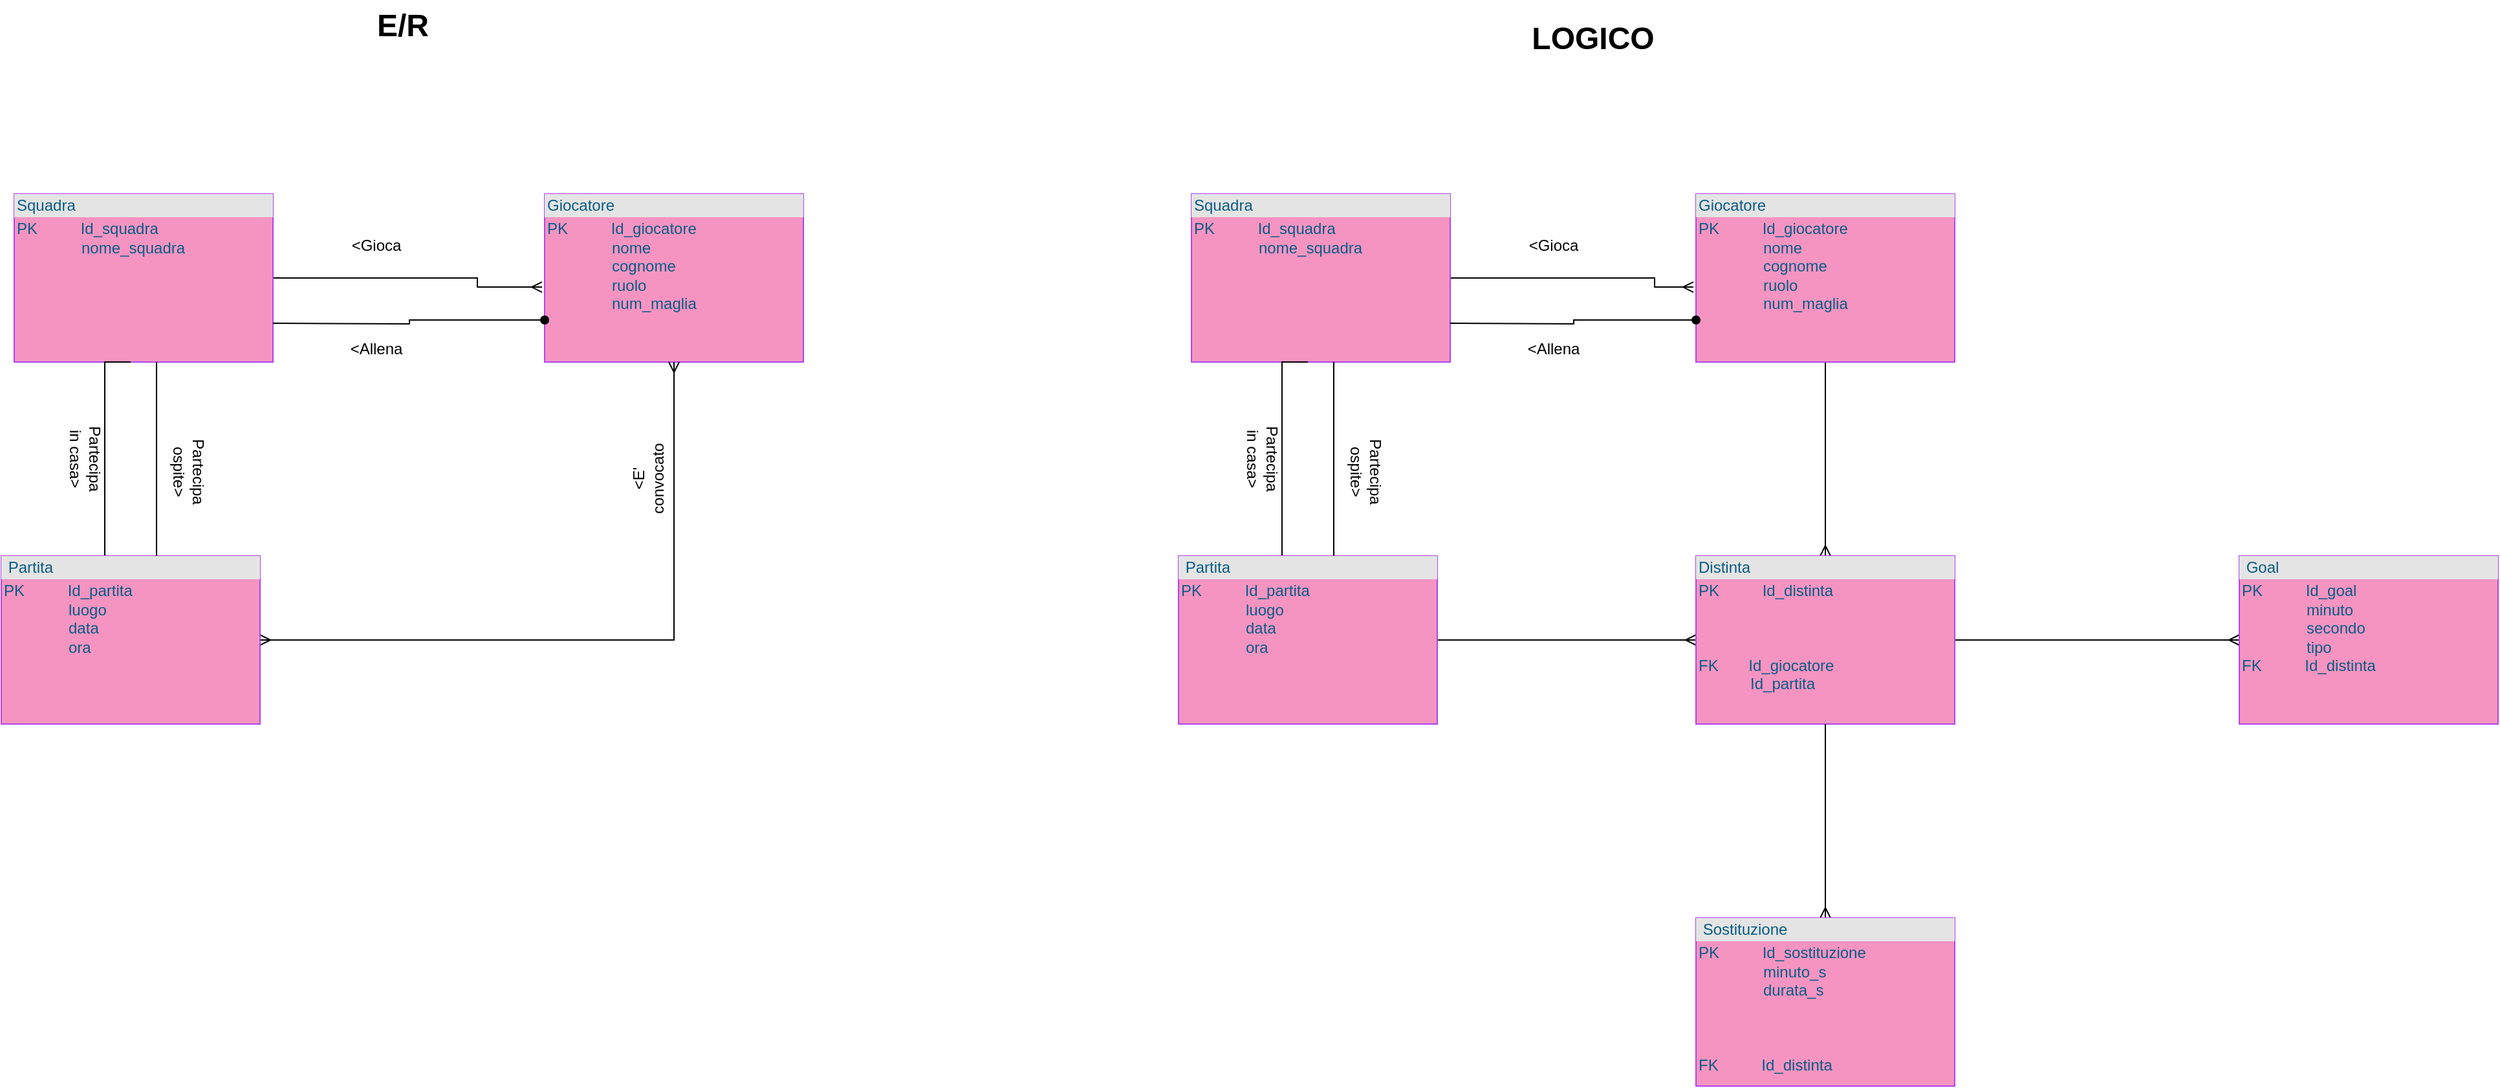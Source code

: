 <mxfile version="14.1.9" type="github">
  <diagram id="2bDOwqJw_sfWvVs7pa6u" name="Page-1">
    <mxGraphModel dx="946" dy="614" grid="1" gridSize="10" guides="1" tooltips="1" connect="1" arrows="1" fold="1" page="1" pageScale="1" pageWidth="4681" pageHeight="3300" math="0" shadow="0">
      <root>
        <mxCell id="0" />
        <mxCell id="1" parent="0" />
        <mxCell id="QjxAjl98NqmLoPKGduCA-4" value="E/R" style="text;strokeColor=none;fillColor=none;html=1;fontSize=24;fontStyle=1;verticalAlign=middle;align=center;rounded=0;sketch=0;" vertex="1" parent="1">
          <mxGeometry x="370" y="120" width="100" height="40" as="geometry" />
        </mxCell>
        <mxCell id="QjxAjl98NqmLoPKGduCA-7" style="edgeStyle=orthogonalEdgeStyle;rounded=0;orthogonalLoop=1;jettySize=auto;html=1;entryX=-0.01;entryY=0.554;entryDx=0;entryDy=0;entryPerimeter=0;endArrow=ERmany;endFill=0;" edge="1" parent="1" source="QjxAjl98NqmLoPKGduCA-5" target="QjxAjl98NqmLoPKGduCA-6">
          <mxGeometry relative="1" as="geometry">
            <Array as="points">
              <mxPoint x="478" y="335" />
            </Array>
          </mxGeometry>
        </mxCell>
        <mxCell id="QjxAjl98NqmLoPKGduCA-5" value="&lt;div style=&quot;box-sizing: border-box ; width: 100% ; background: #e4e4e4 ; padding: 2px&quot;&gt;Squadra&amp;nbsp;&lt;/div&gt;&lt;table style=&quot;width: 100% ; font-size: 1em&quot; cellpadding=&quot;2&quot; cellspacing=&quot;0&quot;&gt;&lt;tbody&gt;&lt;tr&gt;&lt;td&gt;PK&amp;nbsp; &amp;nbsp; &amp;nbsp; &amp;nbsp; &amp;nbsp; Id_squadra&lt;br&gt;&amp;nbsp; &amp;nbsp; &amp;nbsp; &amp;nbsp; &amp;nbsp; &amp;nbsp; &amp;nbsp; &amp;nbsp;nome_squadra&lt;br&gt;&amp;nbsp; &amp;nbsp; &amp;nbsp; &amp;nbsp; &amp;nbsp; &amp;nbsp; &amp;nbsp; &amp;nbsp;&lt;br&gt;&amp;nbsp; &amp;nbsp; &amp;nbsp; &amp;nbsp; &amp;nbsp; &amp;nbsp; &amp;nbsp; &amp;nbsp;&lt;/td&gt;&lt;td&gt;&lt;br&gt;&lt;/td&gt;&lt;/tr&gt;&lt;tr&gt;&lt;td&gt;&lt;/td&gt;&lt;td&gt;&lt;br&gt;&lt;br&gt;&lt;br&gt;&lt;br&gt;&lt;br&gt;&lt;br&gt;&lt;/td&gt;&lt;/tr&gt;&lt;tr&gt;&lt;td&gt;&amp;nbsp;&lt;/td&gt;&lt;td&gt;&lt;br&gt;&lt;/td&gt;&lt;/tr&gt;&lt;/tbody&gt;&lt;/table&gt;" style="verticalAlign=top;align=left;overflow=fill;html=1;fillColor=#F694C1;strokeColor=#AF45ED;fontColor=#095C86;" vertex="1" parent="1">
          <mxGeometry x="120" y="270" width="200" height="130" as="geometry" />
        </mxCell>
        <mxCell id="QjxAjl98NqmLoPKGduCA-6" value="&lt;div style=&quot;box-sizing: border-box ; width: 100% ; background: #e4e4e4 ; padding: 2px&quot;&gt;Giocatore&lt;/div&gt;&lt;table style=&quot;width: 100% ; font-size: 1em&quot; cellpadding=&quot;2&quot; cellspacing=&quot;0&quot;&gt;&lt;tbody&gt;&lt;tr&gt;&lt;td&gt;PK&amp;nbsp; &amp;nbsp; &amp;nbsp; &amp;nbsp; &amp;nbsp; Id_giocatore&lt;br&gt;&amp;nbsp; &amp;nbsp; &amp;nbsp; &amp;nbsp; &amp;nbsp; &amp;nbsp; &amp;nbsp; &amp;nbsp;nome&lt;br&gt;&amp;nbsp; &amp;nbsp; &amp;nbsp; &amp;nbsp; &amp;nbsp; &amp;nbsp; &amp;nbsp; &amp;nbsp;cognome&lt;br&gt;&amp;nbsp; &amp;nbsp; &amp;nbsp; &amp;nbsp; &amp;nbsp; &amp;nbsp; &amp;nbsp; &amp;nbsp;ruolo&lt;br&gt;&amp;nbsp; &amp;nbsp; &amp;nbsp; &amp;nbsp; &amp;nbsp; &amp;nbsp; &amp;nbsp; &amp;nbsp;num_maglia&lt;br&gt;&amp;nbsp; &amp;nbsp; &amp;nbsp; &amp;nbsp; &amp;nbsp; &amp;nbsp; &amp;nbsp; &amp;nbsp;&lt;br&gt;&amp;nbsp; &amp;nbsp; &amp;nbsp; &amp;nbsp; &amp;nbsp; &amp;nbsp; &amp;nbsp; &amp;nbsp;&lt;br&gt;&amp;nbsp; &amp;nbsp; &amp;nbsp; &amp;nbsp; &amp;nbsp; &amp;nbsp; &amp;nbsp; &amp;nbsp;&lt;/td&gt;&lt;td&gt;&lt;br&gt;&lt;/td&gt;&lt;/tr&gt;&lt;tr&gt;&lt;td&gt;&lt;br&gt;&lt;/td&gt;&lt;td&gt;&lt;br&gt;&lt;br&gt;&lt;br&gt;&lt;br&gt;&lt;br&gt;&lt;br&gt;&lt;/td&gt;&lt;/tr&gt;&lt;tr&gt;&lt;td&gt;&amp;nbsp;&lt;/td&gt;&lt;td&gt;&lt;br&gt;&lt;/td&gt;&lt;/tr&gt;&lt;/tbody&gt;&lt;/table&gt;" style="verticalAlign=top;align=left;overflow=fill;html=1;fillColor=#F694C1;strokeColor=#AF45ED;fontColor=#095C86;" vertex="1" parent="1">
          <mxGeometry x="530" y="270" width="200" height="130" as="geometry" />
        </mxCell>
        <mxCell id="QjxAjl98NqmLoPKGduCA-13" style="edgeStyle=orthogonalEdgeStyle;rounded=0;orthogonalLoop=1;jettySize=auto;html=1;entryX=0.45;entryY=1;entryDx=0;entryDy=0;entryPerimeter=0;startArrow=none;startFill=0;endArrow=none;endFill=0;" edge="1" parent="1" source="QjxAjl98NqmLoPKGduCA-8" target="QjxAjl98NqmLoPKGduCA-5">
          <mxGeometry relative="1" as="geometry">
            <Array as="points">
              <mxPoint x="190" y="400" />
            </Array>
          </mxGeometry>
        </mxCell>
        <mxCell id="QjxAjl98NqmLoPKGduCA-17" style="edgeStyle=orthogonalEdgeStyle;rounded=0;orthogonalLoop=1;jettySize=auto;html=1;entryX=0.5;entryY=1;entryDx=0;entryDy=0;startArrow=ERmany;startFill=0;endArrow=ERmany;endFill=0;" edge="1" parent="1" source="QjxAjl98NqmLoPKGduCA-8" target="QjxAjl98NqmLoPKGduCA-6">
          <mxGeometry relative="1" as="geometry" />
        </mxCell>
        <mxCell id="QjxAjl98NqmLoPKGduCA-8" value="&lt;div style=&quot;box-sizing: border-box ; width: 100% ; background: #e4e4e4 ; padding: 2px&quot;&gt;&amp;nbsp;Partita&lt;/div&gt;&lt;table style=&quot;width: 100% ; font-size: 1em&quot; cellpadding=&quot;2&quot; cellspacing=&quot;0&quot;&gt;&lt;tbody&gt;&lt;tr&gt;&lt;td&gt;PK&amp;nbsp; &amp;nbsp; &amp;nbsp; &amp;nbsp; &amp;nbsp; Id_partita&lt;br&gt;&amp;nbsp; &amp;nbsp; &amp;nbsp; &amp;nbsp; &amp;nbsp; &amp;nbsp; &amp;nbsp; &amp;nbsp;luogo&lt;br&gt;&amp;nbsp; &amp;nbsp; &amp;nbsp; &amp;nbsp; &amp;nbsp; &amp;nbsp; &amp;nbsp; &amp;nbsp;data&lt;br&gt;&amp;nbsp; &amp;nbsp; &amp;nbsp; &amp;nbsp; &amp;nbsp; &amp;nbsp; &amp;nbsp; &amp;nbsp;ora&lt;br&gt;&amp;nbsp; &amp;nbsp; &amp;nbsp; &amp;nbsp; &amp;nbsp; &amp;nbsp; &amp;nbsp; &amp;nbsp;&lt;br&gt;&amp;nbsp; &amp;nbsp; &amp;nbsp; &amp;nbsp; &amp;nbsp; &amp;nbsp; &amp;nbsp; &amp;nbsp;&lt;/td&gt;&lt;td&gt;&lt;br&gt;&lt;/td&gt;&lt;/tr&gt;&lt;tr&gt;&lt;td&gt;&lt;/td&gt;&lt;td&gt;&lt;br&gt;&lt;br&gt;&lt;br&gt;&lt;br&gt;&lt;br&gt;&lt;br&gt;&lt;/td&gt;&lt;/tr&gt;&lt;tr&gt;&lt;td&gt;&amp;nbsp;&lt;/td&gt;&lt;td&gt;&lt;br&gt;&lt;/td&gt;&lt;/tr&gt;&lt;/tbody&gt;&lt;/table&gt;" style="verticalAlign=top;align=left;overflow=fill;html=1;fillColor=#F694C1;strokeColor=#AF45ED;fontColor=#095C86;" vertex="1" parent="1">
          <mxGeometry x="110" y="550" width="200" height="130" as="geometry" />
        </mxCell>
        <mxCell id="QjxAjl98NqmLoPKGduCA-9" value="&amp;lt;Gioca" style="text;html=1;strokeColor=none;fillColor=none;align=center;verticalAlign=middle;whiteSpace=wrap;rounded=0;" vertex="1" parent="1">
          <mxGeometry x="380" y="300" width="40" height="20" as="geometry" />
        </mxCell>
        <mxCell id="QjxAjl98NqmLoPKGduCA-10" value="&amp;lt;Allena" style="text;html=1;strokeColor=none;fillColor=none;align=center;verticalAlign=middle;whiteSpace=wrap;rounded=0;" vertex="1" parent="1">
          <mxGeometry x="380" y="380" width="40" height="20" as="geometry" />
        </mxCell>
        <mxCell id="QjxAjl98NqmLoPKGduCA-11" style="edgeStyle=orthogonalEdgeStyle;rounded=0;orthogonalLoop=1;jettySize=auto;html=1;endArrow=oval;endFill=1;startArrow=none;startFill=0;entryX=0;entryY=0.75;entryDx=0;entryDy=0;" edge="1" parent="1" target="QjxAjl98NqmLoPKGduCA-6">
          <mxGeometry relative="1" as="geometry">
            <mxPoint x="320" y="370" as="sourcePoint" />
            <mxPoint x="448" y="370" as="targetPoint" />
          </mxGeometry>
        </mxCell>
        <mxCell id="QjxAjl98NqmLoPKGduCA-14" style="edgeStyle=orthogonalEdgeStyle;rounded=0;orthogonalLoop=1;jettySize=auto;html=1;entryX=0.45;entryY=1;entryDx=0;entryDy=0;entryPerimeter=0;startArrow=none;startFill=0;endArrow=none;endFill=0;" edge="1" parent="1">
          <mxGeometry relative="1" as="geometry">
            <mxPoint x="230" y="550" as="sourcePoint" />
            <mxPoint x="230" y="400" as="targetPoint" />
          </mxGeometry>
        </mxCell>
        <mxCell id="QjxAjl98NqmLoPKGduCA-15" value="Partecipa ospite&amp;gt;" style="text;html=1;strokeColor=none;fillColor=none;align=center;verticalAlign=middle;whiteSpace=wrap;rounded=0;rotation=90;" vertex="1" parent="1">
          <mxGeometry x="230" y="470" width="50" height="30" as="geometry" />
        </mxCell>
        <mxCell id="QjxAjl98NqmLoPKGduCA-16" value="Partecipa in casa&amp;gt;" style="text;html=1;strokeColor=none;fillColor=none;align=center;verticalAlign=middle;whiteSpace=wrap;rounded=0;rotation=90;" vertex="1" parent="1">
          <mxGeometry x="150" y="460" width="50" height="30" as="geometry" />
        </mxCell>
        <mxCell id="QjxAjl98NqmLoPKGduCA-18" value="&amp;lt;E&#39; convocato" style="text;html=1;strokeColor=none;fillColor=none;align=center;verticalAlign=middle;whiteSpace=wrap;rounded=0;rotation=-90;" vertex="1" parent="1">
          <mxGeometry x="590" y="480" width="40" height="20" as="geometry" />
        </mxCell>
        <mxCell id="QjxAjl98NqmLoPKGduCA-19" value="LOGICO" style="text;strokeColor=none;fillColor=none;html=1;fontSize=24;fontStyle=1;verticalAlign=middle;align=center;rounded=0;sketch=0;" vertex="1" parent="1">
          <mxGeometry x="1290" y="130" width="100" height="40" as="geometry" />
        </mxCell>
        <mxCell id="QjxAjl98NqmLoPKGduCA-20" style="edgeStyle=orthogonalEdgeStyle;rounded=0;orthogonalLoop=1;jettySize=auto;html=1;entryX=-0.01;entryY=0.554;entryDx=0;entryDy=0;entryPerimeter=0;endArrow=ERmany;endFill=0;" edge="1" parent="1" source="QjxAjl98NqmLoPKGduCA-21" target="QjxAjl98NqmLoPKGduCA-22">
          <mxGeometry relative="1" as="geometry">
            <Array as="points">
              <mxPoint x="1388" y="335" />
            </Array>
          </mxGeometry>
        </mxCell>
        <mxCell id="QjxAjl98NqmLoPKGduCA-21" value="&lt;div style=&quot;box-sizing: border-box ; width: 100% ; background: #e4e4e4 ; padding: 2px&quot;&gt;Squadra&amp;nbsp;&lt;/div&gt;&lt;table style=&quot;width: 100% ; font-size: 1em&quot; cellpadding=&quot;2&quot; cellspacing=&quot;0&quot;&gt;&lt;tbody&gt;&lt;tr&gt;&lt;td&gt;PK&amp;nbsp; &amp;nbsp; &amp;nbsp; &amp;nbsp; &amp;nbsp; Id_squadra&lt;br&gt;&amp;nbsp; &amp;nbsp; &amp;nbsp; &amp;nbsp; &amp;nbsp; &amp;nbsp; &amp;nbsp; &amp;nbsp;nome_squadra&lt;br&gt;&amp;nbsp; &amp;nbsp; &amp;nbsp; &amp;nbsp; &amp;nbsp; &amp;nbsp; &amp;nbsp; &amp;nbsp;&lt;br&gt;&amp;nbsp; &amp;nbsp; &amp;nbsp; &amp;nbsp; &amp;nbsp; &amp;nbsp; &amp;nbsp; &amp;nbsp;&lt;/td&gt;&lt;td&gt;&lt;br&gt;&lt;/td&gt;&lt;/tr&gt;&lt;tr&gt;&lt;td&gt;&lt;/td&gt;&lt;td&gt;&lt;br&gt;&lt;br&gt;&lt;br&gt;&lt;br&gt;&lt;br&gt;&lt;br&gt;&lt;/td&gt;&lt;/tr&gt;&lt;tr&gt;&lt;td&gt;&amp;nbsp;&lt;/td&gt;&lt;td&gt;&lt;br&gt;&lt;/td&gt;&lt;/tr&gt;&lt;/tbody&gt;&lt;/table&gt;" style="verticalAlign=top;align=left;overflow=fill;html=1;fillColor=#F694C1;strokeColor=#AF45ED;fontColor=#095C86;" vertex="1" parent="1">
          <mxGeometry x="1030" y="270" width="200" height="130" as="geometry" />
        </mxCell>
        <mxCell id="QjxAjl98NqmLoPKGduCA-35" style="edgeStyle=orthogonalEdgeStyle;rounded=0;orthogonalLoop=1;jettySize=auto;html=1;entryX=0.5;entryY=0;entryDx=0;entryDy=0;startArrow=none;startFill=0;endArrow=ERmany;endFill=0;" edge="1" parent="1" source="QjxAjl98NqmLoPKGduCA-22" target="QjxAjl98NqmLoPKGduCA-33">
          <mxGeometry relative="1" as="geometry" />
        </mxCell>
        <mxCell id="QjxAjl98NqmLoPKGduCA-22" value="&lt;div style=&quot;box-sizing: border-box ; width: 100% ; background: #e4e4e4 ; padding: 2px&quot;&gt;Giocatore&lt;/div&gt;&lt;table style=&quot;width: 100% ; font-size: 1em&quot; cellpadding=&quot;2&quot; cellspacing=&quot;0&quot;&gt;&lt;tbody&gt;&lt;tr&gt;&lt;td&gt;PK&amp;nbsp; &amp;nbsp; &amp;nbsp; &amp;nbsp; &amp;nbsp; Id_giocatore&lt;br&gt;&amp;nbsp; &amp;nbsp; &amp;nbsp; &amp;nbsp; &amp;nbsp; &amp;nbsp; &amp;nbsp; &amp;nbsp;nome&lt;br&gt;&amp;nbsp; &amp;nbsp; &amp;nbsp; &amp;nbsp; &amp;nbsp; &amp;nbsp; &amp;nbsp; &amp;nbsp;cognome&lt;br&gt;&amp;nbsp; &amp;nbsp; &amp;nbsp; &amp;nbsp; &amp;nbsp; &amp;nbsp; &amp;nbsp; &amp;nbsp;ruolo&lt;br&gt;&amp;nbsp; &amp;nbsp; &amp;nbsp; &amp;nbsp; &amp;nbsp; &amp;nbsp; &amp;nbsp; &amp;nbsp;num_maglia&lt;br&gt;&amp;nbsp; &amp;nbsp; &amp;nbsp; &amp;nbsp; &amp;nbsp; &amp;nbsp; &amp;nbsp; &amp;nbsp;&lt;br&gt;&amp;nbsp; &amp;nbsp; &amp;nbsp; &amp;nbsp; &amp;nbsp; &amp;nbsp; &amp;nbsp; &amp;nbsp;&lt;br&gt;&amp;nbsp; &amp;nbsp; &amp;nbsp; &amp;nbsp; &amp;nbsp; &amp;nbsp; &amp;nbsp; &amp;nbsp;&lt;/td&gt;&lt;td&gt;&lt;br&gt;&lt;/td&gt;&lt;/tr&gt;&lt;tr&gt;&lt;td&gt;&lt;br&gt;&lt;/td&gt;&lt;td&gt;&lt;br&gt;&lt;br&gt;&lt;br&gt;&lt;br&gt;&lt;br&gt;&lt;br&gt;&lt;/td&gt;&lt;/tr&gt;&lt;tr&gt;&lt;td&gt;&amp;nbsp;&lt;/td&gt;&lt;td&gt;&lt;br&gt;&lt;/td&gt;&lt;/tr&gt;&lt;/tbody&gt;&lt;/table&gt;" style="verticalAlign=top;align=left;overflow=fill;html=1;fillColor=#F694C1;strokeColor=#AF45ED;fontColor=#095C86;" vertex="1" parent="1">
          <mxGeometry x="1420" y="270" width="200" height="130" as="geometry" />
        </mxCell>
        <mxCell id="QjxAjl98NqmLoPKGduCA-23" style="edgeStyle=orthogonalEdgeStyle;rounded=0;orthogonalLoop=1;jettySize=auto;html=1;entryX=0.45;entryY=1;entryDx=0;entryDy=0;entryPerimeter=0;startArrow=none;startFill=0;endArrow=none;endFill=0;" edge="1" parent="1" source="QjxAjl98NqmLoPKGduCA-25" target="QjxAjl98NqmLoPKGduCA-21">
          <mxGeometry relative="1" as="geometry">
            <Array as="points">
              <mxPoint x="1100" y="400" />
            </Array>
          </mxGeometry>
        </mxCell>
        <mxCell id="QjxAjl98NqmLoPKGduCA-34" style="edgeStyle=orthogonalEdgeStyle;rounded=0;orthogonalLoop=1;jettySize=auto;html=1;entryX=0;entryY=0.5;entryDx=0;entryDy=0;startArrow=none;startFill=0;endArrow=ERmany;endFill=0;" edge="1" parent="1" source="QjxAjl98NqmLoPKGduCA-25" target="QjxAjl98NqmLoPKGduCA-33">
          <mxGeometry relative="1" as="geometry" />
        </mxCell>
        <mxCell id="QjxAjl98NqmLoPKGduCA-25" value="&lt;div style=&quot;box-sizing: border-box ; width: 100% ; background: #e4e4e4 ; padding: 2px&quot;&gt;&amp;nbsp;Partita&lt;/div&gt;&lt;table style=&quot;width: 100% ; font-size: 1em&quot; cellpadding=&quot;2&quot; cellspacing=&quot;0&quot;&gt;&lt;tbody&gt;&lt;tr&gt;&lt;td&gt;PK&amp;nbsp; &amp;nbsp; &amp;nbsp; &amp;nbsp; &amp;nbsp; Id_partita&lt;br&gt;&amp;nbsp; &amp;nbsp; &amp;nbsp; &amp;nbsp; &amp;nbsp; &amp;nbsp; &amp;nbsp; &amp;nbsp;luogo&lt;br&gt;&amp;nbsp; &amp;nbsp; &amp;nbsp; &amp;nbsp; &amp;nbsp; &amp;nbsp; &amp;nbsp; &amp;nbsp;data&lt;br&gt;&amp;nbsp; &amp;nbsp; &amp;nbsp; &amp;nbsp; &amp;nbsp; &amp;nbsp; &amp;nbsp; &amp;nbsp;ora&lt;br&gt;&amp;nbsp; &amp;nbsp; &amp;nbsp; &amp;nbsp; &amp;nbsp; &amp;nbsp; &amp;nbsp; &amp;nbsp;&lt;br&gt;&amp;nbsp; &amp;nbsp; &amp;nbsp; &amp;nbsp; &amp;nbsp; &amp;nbsp; &amp;nbsp; &amp;nbsp;&lt;/td&gt;&lt;td&gt;&lt;br&gt;&lt;/td&gt;&lt;/tr&gt;&lt;tr&gt;&lt;td&gt;&lt;/td&gt;&lt;td&gt;&lt;br&gt;&lt;br&gt;&lt;br&gt;&lt;br&gt;&lt;br&gt;&lt;br&gt;&lt;/td&gt;&lt;/tr&gt;&lt;tr&gt;&lt;td&gt;&amp;nbsp;&lt;/td&gt;&lt;td&gt;&lt;br&gt;&lt;/td&gt;&lt;/tr&gt;&lt;/tbody&gt;&lt;/table&gt;" style="verticalAlign=top;align=left;overflow=fill;html=1;fillColor=#F694C1;strokeColor=#AF45ED;fontColor=#095C86;" vertex="1" parent="1">
          <mxGeometry x="1020" y="550" width="200" height="130" as="geometry" />
        </mxCell>
        <mxCell id="QjxAjl98NqmLoPKGduCA-26" value="&amp;lt;Gioca" style="text;html=1;strokeColor=none;fillColor=none;align=center;verticalAlign=middle;whiteSpace=wrap;rounded=0;" vertex="1" parent="1">
          <mxGeometry x="1290" y="300" width="40" height="20" as="geometry" />
        </mxCell>
        <mxCell id="QjxAjl98NqmLoPKGduCA-27" value="&amp;lt;Allena" style="text;html=1;strokeColor=none;fillColor=none;align=center;verticalAlign=middle;whiteSpace=wrap;rounded=0;" vertex="1" parent="1">
          <mxGeometry x="1290" y="380" width="40" height="20" as="geometry" />
        </mxCell>
        <mxCell id="QjxAjl98NqmLoPKGduCA-28" style="edgeStyle=orthogonalEdgeStyle;rounded=0;orthogonalLoop=1;jettySize=auto;html=1;endArrow=oval;endFill=1;startArrow=none;startFill=0;entryX=0;entryY=0.75;entryDx=0;entryDy=0;" edge="1" parent="1" target="QjxAjl98NqmLoPKGduCA-22">
          <mxGeometry relative="1" as="geometry">
            <mxPoint x="1230" y="370" as="sourcePoint" />
            <mxPoint x="1358" y="370" as="targetPoint" />
          </mxGeometry>
        </mxCell>
        <mxCell id="QjxAjl98NqmLoPKGduCA-29" style="edgeStyle=orthogonalEdgeStyle;rounded=0;orthogonalLoop=1;jettySize=auto;html=1;entryX=0.45;entryY=1;entryDx=0;entryDy=0;entryPerimeter=0;startArrow=none;startFill=0;endArrow=none;endFill=0;" edge="1" parent="1">
          <mxGeometry relative="1" as="geometry">
            <mxPoint x="1140" y="550" as="sourcePoint" />
            <mxPoint x="1140" y="400" as="targetPoint" />
          </mxGeometry>
        </mxCell>
        <mxCell id="QjxAjl98NqmLoPKGduCA-30" value="Partecipa ospite&amp;gt;" style="text;html=1;strokeColor=none;fillColor=none;align=center;verticalAlign=middle;whiteSpace=wrap;rounded=0;rotation=90;" vertex="1" parent="1">
          <mxGeometry x="1140" y="470" width="50" height="30" as="geometry" />
        </mxCell>
        <mxCell id="QjxAjl98NqmLoPKGduCA-31" value="Partecipa in casa&amp;gt;" style="text;html=1;strokeColor=none;fillColor=none;align=center;verticalAlign=middle;whiteSpace=wrap;rounded=0;rotation=90;" vertex="1" parent="1">
          <mxGeometry x="1060" y="460" width="50" height="30" as="geometry" />
        </mxCell>
        <mxCell id="QjxAjl98NqmLoPKGduCA-37" style="edgeStyle=orthogonalEdgeStyle;rounded=0;orthogonalLoop=1;jettySize=auto;html=1;startArrow=none;startFill=0;endArrow=ERmany;endFill=0;" edge="1" parent="1" source="QjxAjl98NqmLoPKGduCA-33" target="QjxAjl98NqmLoPKGduCA-36">
          <mxGeometry relative="1" as="geometry" />
        </mxCell>
        <mxCell id="QjxAjl98NqmLoPKGduCA-33" value="&lt;div style=&quot;box-sizing: border-box ; width: 100% ; background: #e4e4e4 ; padding: 2px&quot;&gt;Distinta&lt;/div&gt;&lt;table style=&quot;width: 100% ; font-size: 1em&quot; cellpadding=&quot;2&quot; cellspacing=&quot;0&quot;&gt;&lt;tbody&gt;&lt;tr&gt;&lt;td&gt;PK&amp;nbsp; &amp;nbsp; &amp;nbsp; &amp;nbsp; &amp;nbsp; Id_distinta&lt;br&gt;&amp;nbsp; &amp;nbsp; &amp;nbsp; &amp;nbsp; &amp;nbsp; &amp;nbsp; &amp;nbsp; &amp;nbsp;&lt;br&gt;&amp;nbsp; &amp;nbsp; &amp;nbsp; &amp;nbsp; &amp;nbsp; &amp;nbsp; &amp;nbsp; &amp;nbsp;&lt;br&gt;&amp;nbsp; &amp;nbsp; &amp;nbsp; &amp;nbsp; &amp;nbsp; &amp;nbsp; &amp;nbsp; &amp;nbsp;&lt;br&gt;FK&amp;nbsp; &amp;nbsp; &amp;nbsp; &amp;nbsp;Id_giocatore&lt;br&gt;&amp;nbsp; &amp;nbsp; &amp;nbsp; &amp;nbsp; &amp;nbsp; &amp;nbsp; Id_partita&amp;nbsp; &amp;nbsp; &amp;nbsp; &amp;nbsp;&amp;nbsp;&lt;br&gt;&amp;nbsp; &amp;nbsp; &amp;nbsp; &amp;nbsp; &amp;nbsp; &amp;nbsp; &amp;nbsp; &amp;nbsp;&lt;/td&gt;&lt;td&gt;&lt;br&gt;&lt;/td&gt;&lt;/tr&gt;&lt;tr&gt;&lt;td&gt;&lt;br&gt;&lt;/td&gt;&lt;td&gt;&lt;br&gt;&lt;br&gt;&lt;br&gt;&lt;br&gt;&lt;br&gt;&lt;br&gt;&lt;/td&gt;&lt;/tr&gt;&lt;tr&gt;&lt;td&gt;&amp;nbsp;&lt;/td&gt;&lt;td&gt;&lt;br&gt;&lt;/td&gt;&lt;/tr&gt;&lt;/tbody&gt;&lt;/table&gt;" style="verticalAlign=top;align=left;overflow=fill;html=1;fillColor=#F694C1;strokeColor=#AF45ED;fontColor=#095C86;" vertex="1" parent="1">
          <mxGeometry x="1420" y="550" width="200" height="130" as="geometry" />
        </mxCell>
        <mxCell id="QjxAjl98NqmLoPKGduCA-36" value="&lt;div style=&quot;box-sizing: border-box ; width: 100% ; background: #e4e4e4 ; padding: 2px&quot;&gt;&amp;nbsp;Goal&lt;/div&gt;&lt;table style=&quot;width: 100% ; font-size: 1em&quot; cellpadding=&quot;2&quot; cellspacing=&quot;0&quot;&gt;&lt;tbody&gt;&lt;tr&gt;&lt;td&gt;PK&amp;nbsp; &amp;nbsp; &amp;nbsp; &amp;nbsp; &amp;nbsp; Id_goal&lt;br&gt;&amp;nbsp; &amp;nbsp; &amp;nbsp; &amp;nbsp; &amp;nbsp; &amp;nbsp; &amp;nbsp; &amp;nbsp;minuto&lt;br&gt;&amp;nbsp; &amp;nbsp; &amp;nbsp; &amp;nbsp; &amp;nbsp; &amp;nbsp; &amp;nbsp; &amp;nbsp;secondo&lt;br&gt;&amp;nbsp; &amp;nbsp; &amp;nbsp; &amp;nbsp; &amp;nbsp; &amp;nbsp; &amp;nbsp; &amp;nbsp;tipo&lt;br&gt;FK&amp;nbsp; &amp;nbsp; &amp;nbsp; &amp;nbsp; &amp;nbsp; Id_distinta&lt;br&gt;&amp;nbsp; &amp;nbsp; &amp;nbsp; &amp;nbsp; &amp;nbsp; &amp;nbsp; &amp;nbsp; &amp;nbsp;&lt;br&gt;&amp;nbsp; &amp;nbsp; &amp;nbsp; &amp;nbsp; &amp;nbsp; &amp;nbsp; &amp;nbsp; &amp;nbsp;&lt;/td&gt;&lt;td&gt;&lt;br&gt;&lt;/td&gt;&lt;/tr&gt;&lt;tr&gt;&lt;td&gt;&lt;/td&gt;&lt;td&gt;&lt;br&gt;&lt;br&gt;&lt;br&gt;&lt;br&gt;&lt;br&gt;&lt;br&gt;&lt;/td&gt;&lt;/tr&gt;&lt;tr&gt;&lt;td&gt;&amp;nbsp;&lt;/td&gt;&lt;td&gt;&lt;br&gt;&lt;/td&gt;&lt;/tr&gt;&lt;/tbody&gt;&lt;/table&gt;" style="verticalAlign=top;align=left;overflow=fill;html=1;fillColor=#F694C1;strokeColor=#AF45ED;fontColor=#095C86;" vertex="1" parent="1">
          <mxGeometry x="1840" y="550" width="200" height="130" as="geometry" />
        </mxCell>
        <mxCell id="QjxAjl98NqmLoPKGduCA-39" style="edgeStyle=orthogonalEdgeStyle;rounded=0;orthogonalLoop=1;jettySize=auto;html=1;entryX=0.5;entryY=1;entryDx=0;entryDy=0;startArrow=ERmany;startFill=0;endArrow=none;endFill=0;" edge="1" parent="1" source="QjxAjl98NqmLoPKGduCA-38" target="QjxAjl98NqmLoPKGduCA-33">
          <mxGeometry relative="1" as="geometry" />
        </mxCell>
        <mxCell id="QjxAjl98NqmLoPKGduCA-38" value="&lt;div style=&quot;box-sizing: border-box ; width: 100% ; background: #e4e4e4 ; padding: 2px&quot;&gt;&amp;nbsp;Sostituzione&lt;/div&gt;&lt;table style=&quot;width: 100% ; font-size: 1em&quot; cellpadding=&quot;2&quot; cellspacing=&quot;0&quot;&gt;&lt;tbody&gt;&lt;tr&gt;&lt;td&gt;PK&amp;nbsp; &amp;nbsp; &amp;nbsp; &amp;nbsp; &amp;nbsp; Id_sostituzione&lt;br&gt;&amp;nbsp; &amp;nbsp; &amp;nbsp; &amp;nbsp; &amp;nbsp; &amp;nbsp; &amp;nbsp; &amp;nbsp;minuto_s&lt;br&gt;&amp;nbsp; &amp;nbsp; &amp;nbsp; &amp;nbsp; &amp;nbsp; &amp;nbsp; &amp;nbsp; &amp;nbsp;durata_s&lt;br&gt;&amp;nbsp; &amp;nbsp; &amp;nbsp; &amp;nbsp; &amp;nbsp; &amp;nbsp; &amp;nbsp; &amp;nbsp;&lt;br&gt;&amp;nbsp; &amp;nbsp; &amp;nbsp; &amp;nbsp; &amp;nbsp; &amp;nbsp; &amp;nbsp; &amp;nbsp;&lt;br&gt;&amp;nbsp; &amp;nbsp; &amp;nbsp; &amp;nbsp; &amp;nbsp; &amp;nbsp; &amp;nbsp; &amp;nbsp;&lt;br&gt;FK&amp;nbsp; &amp;nbsp; &amp;nbsp; &amp;nbsp; &amp;nbsp; Id_distinta&lt;br&gt;&amp;nbsp; &amp;nbsp; &amp;nbsp; &amp;nbsp; &amp;nbsp; &amp;nbsp; &amp;nbsp; &amp;nbsp;&lt;br&gt;&amp;nbsp; &amp;nbsp; &amp;nbsp; &amp;nbsp; &amp;nbsp; &amp;nbsp; &amp;nbsp; &amp;nbsp;&lt;/td&gt;&lt;td&gt;&lt;br&gt;&lt;/td&gt;&lt;/tr&gt;&lt;tr&gt;&lt;td&gt;&lt;/td&gt;&lt;td&gt;&lt;br&gt;&lt;br&gt;&lt;br&gt;&lt;br&gt;&lt;br&gt;&lt;br&gt;&lt;/td&gt;&lt;/tr&gt;&lt;tr&gt;&lt;td&gt;&amp;nbsp;&lt;/td&gt;&lt;td&gt;&lt;br&gt;&lt;/td&gt;&lt;/tr&gt;&lt;/tbody&gt;&lt;/table&gt;" style="verticalAlign=top;align=left;overflow=fill;html=1;fillColor=#F694C1;strokeColor=#AF45ED;fontColor=#095C86;" vertex="1" parent="1">
          <mxGeometry x="1420" y="830" width="200" height="130" as="geometry" />
        </mxCell>
      </root>
    </mxGraphModel>
  </diagram>
</mxfile>
